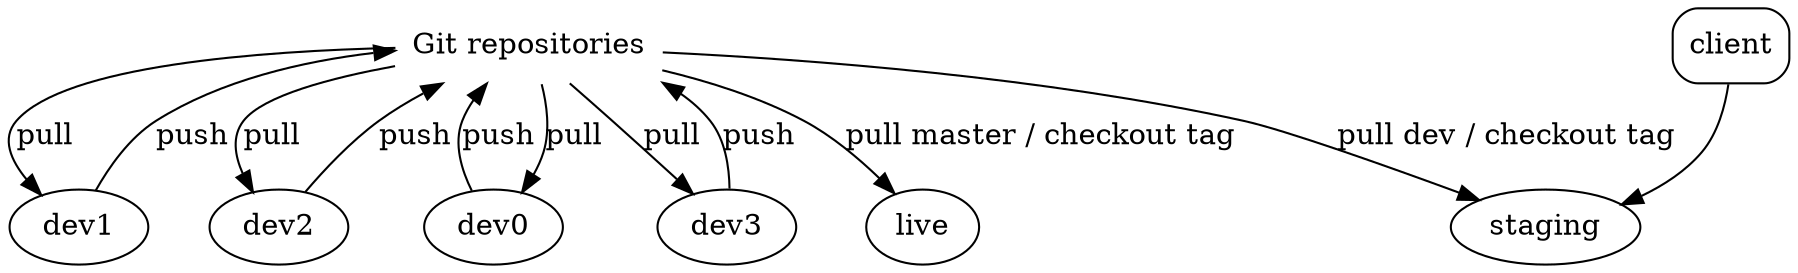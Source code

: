digraph g{
  repository -> dev0 [label = "pull"]
  dev0 -> repository [label = "push"]
  repository -> dev1 [label = "pull"]
  dev1 -> repository [label = "push"]
  repository -> dev2 [label = "pull"]
  dev2 -> repository [label = "push"]
  repository -> dev3 [label = "pull"]
  dev3 -> repository [label = "push"]
  repository -> staging [label = "pull dev / checkout tag"]
  repository -> live [label = "pull master / checkout tag"]
  client -> staging 

  client [shape = "box", style = "rounded"]
  repository [ label = "Git repositories", shape = "none", image = "img/cloud-md.png"]
}
